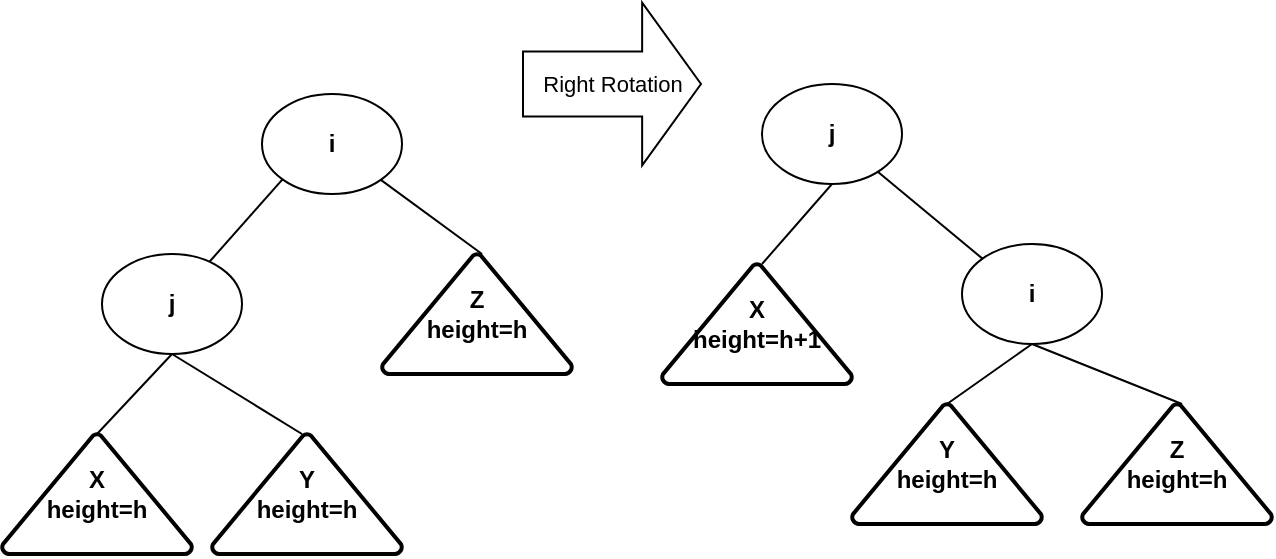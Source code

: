 <mxfile version="17.1.2" type="device"><diagram id="9NNFMv-kOglUXTG_OKC7" name="Page-1"><mxGraphModel dx="920" dy="558" grid="1" gridSize="10" guides="1" tooltips="1" connect="1" arrows="1" fold="1" page="1" pageScale="1" pageWidth="850" pageHeight="1100" math="0" shadow="0"><root><mxCell id="0"/><mxCell id="1" parent="0"/><mxCell id="bGYDSLLVaTJOiGRoICLE-1" value="&lt;b&gt;i&lt;/b&gt;" style="ellipse;whiteSpace=wrap;html=1;" vertex="1" parent="1"><mxGeometry x="160" y="65" width="70" height="50" as="geometry"/></mxCell><mxCell id="bGYDSLLVaTJOiGRoICLE-3" value="&lt;b&gt;j&lt;/b&gt;" style="ellipse;whiteSpace=wrap;html=1;" vertex="1" parent="1"><mxGeometry x="80" y="145" width="70" height="50" as="geometry"/></mxCell><mxCell id="bGYDSLLVaTJOiGRoICLE-7" value="" style="endArrow=none;html=1;rounded=0;entryX=0;entryY=1;entryDx=0;entryDy=0;" edge="1" parent="1" source="bGYDSLLVaTJOiGRoICLE-3" target="bGYDSLLVaTJOiGRoICLE-1"><mxGeometry width="50" height="50" relative="1" as="geometry"><mxPoint x="410" y="275" as="sourcePoint"/><mxPoint x="460" y="225" as="targetPoint"/></mxGeometry></mxCell><mxCell id="bGYDSLLVaTJOiGRoICLE-8" value="" style="endArrow=none;html=1;rounded=0;entryX=0.5;entryY=1;entryDx=0;entryDy=0;exitX=0.5;exitY=0;exitDx=0;exitDy=0;exitPerimeter=0;" edge="1" parent="1" source="bGYDSLLVaTJOiGRoICLE-21" target="bGYDSLLVaTJOiGRoICLE-3"><mxGeometry width="50" height="50" relative="1" as="geometry"><mxPoint x="80" y="235" as="sourcePoint"/><mxPoint x="460" y="225" as="targetPoint"/></mxGeometry></mxCell><mxCell id="bGYDSLLVaTJOiGRoICLE-9" value="" style="endArrow=none;html=1;rounded=0;entryX=0.5;entryY=1;entryDx=0;entryDy=0;exitX=1;exitY=0.5;exitDx=0;exitDy=0;" edge="1" parent="1" target="bGYDSLLVaTJOiGRoICLE-3"><mxGeometry width="50" height="50" relative="1" as="geometry"><mxPoint x="180" y="235" as="sourcePoint"/><mxPoint x="460" y="225" as="targetPoint"/></mxGeometry></mxCell><mxCell id="bGYDSLLVaTJOiGRoICLE-10" value="" style="endArrow=none;html=1;rounded=0;exitX=1;exitY=0.5;exitDx=0;exitDy=0;" edge="1" parent="1" target="bGYDSLLVaTJOiGRoICLE-1"><mxGeometry width="50" height="50" relative="1" as="geometry"><mxPoint x="270" y="145" as="sourcePoint"/><mxPoint x="460" y="225" as="targetPoint"/></mxGeometry></mxCell><mxCell id="bGYDSLLVaTJOiGRoICLE-11" value="&lt;b&gt;i&lt;/b&gt;" style="ellipse;whiteSpace=wrap;html=1;" vertex="1" parent="1"><mxGeometry x="510" y="140" width="70" height="50" as="geometry"/></mxCell><mxCell id="bGYDSLLVaTJOiGRoICLE-12" value="&lt;b&gt;j&lt;/b&gt;" style="ellipse;whiteSpace=wrap;html=1;" vertex="1" parent="1"><mxGeometry x="410" y="60" width="70" height="50" as="geometry"/></mxCell><mxCell id="bGYDSLLVaTJOiGRoICLE-16" value="" style="endArrow=none;html=1;rounded=0;entryX=0;entryY=0;entryDx=0;entryDy=0;" edge="1" parent="1" source="bGYDSLLVaTJOiGRoICLE-12" target="bGYDSLLVaTJOiGRoICLE-11"><mxGeometry width="50" height="50" relative="1" as="geometry"><mxPoint x="740" y="190" as="sourcePoint"/><mxPoint x="790" y="140" as="targetPoint"/></mxGeometry></mxCell><mxCell id="bGYDSLLVaTJOiGRoICLE-17" value="" style="endArrow=none;html=1;rounded=0;entryX=0.5;entryY=1;entryDx=0;entryDy=0;exitX=1;exitY=0.5;exitDx=0;exitDy=0;" edge="1" parent="1" target="bGYDSLLVaTJOiGRoICLE-12"><mxGeometry width="50" height="50" relative="1" as="geometry"><mxPoint x="410" y="150" as="sourcePoint"/><mxPoint x="790" y="140" as="targetPoint"/></mxGeometry></mxCell><mxCell id="bGYDSLLVaTJOiGRoICLE-19" value="" style="endArrow=none;html=1;rounded=0;exitX=1;exitY=0.5;exitDx=0;exitDy=0;entryX=0.5;entryY=1;entryDx=0;entryDy=0;" edge="1" parent="1" target="bGYDSLLVaTJOiGRoICLE-11"><mxGeometry width="50" height="50" relative="1" as="geometry"><mxPoint x="620" y="220" as="sourcePoint"/><mxPoint x="810" y="300" as="targetPoint"/></mxGeometry></mxCell><mxCell id="bGYDSLLVaTJOiGRoICLE-20" value="" style="endArrow=none;html=1;rounded=0;entryX=0.5;entryY=1;entryDx=0;entryDy=0;exitX=0.5;exitY=0;exitDx=0;exitDy=0;exitPerimeter=0;" edge="1" parent="1" source="bGYDSLLVaTJOiGRoICLE-25" target="bGYDSLLVaTJOiGRoICLE-11"><mxGeometry width="50" height="50" relative="1" as="geometry"><mxPoint x="510" y="220" as="sourcePoint"/><mxPoint x="400" y="140" as="targetPoint"/></mxGeometry></mxCell><mxCell id="bGYDSLLVaTJOiGRoICLE-21" value="&lt;b&gt;X&lt;br&gt;height=h&lt;/b&gt;" style="strokeWidth=2;html=1;shape=mxgraph.flowchart.extract_or_measurement;whiteSpace=wrap;" vertex="1" parent="1"><mxGeometry x="30" y="235" width="95" height="60" as="geometry"/></mxCell><mxCell id="bGYDSLLVaTJOiGRoICLE-22" value="&lt;b&gt;Y&lt;br&gt;height=h&lt;/b&gt;" style="strokeWidth=2;html=1;shape=mxgraph.flowchart.extract_or_measurement;whiteSpace=wrap;" vertex="1" parent="1"><mxGeometry x="135" y="235" width="95" height="60" as="geometry"/></mxCell><mxCell id="bGYDSLLVaTJOiGRoICLE-23" value="&lt;b&gt;Z&lt;br&gt;height=h&lt;/b&gt;" style="strokeWidth=2;html=1;shape=mxgraph.flowchart.extract_or_measurement;whiteSpace=wrap;" vertex="1" parent="1"><mxGeometry x="220" y="145" width="95" height="60" as="geometry"/></mxCell><mxCell id="bGYDSLLVaTJOiGRoICLE-24" value="&lt;b&gt;X&lt;br&gt;height=h+1&lt;/b&gt;" style="strokeWidth=2;html=1;shape=mxgraph.flowchart.extract_or_measurement;whiteSpace=wrap;" vertex="1" parent="1"><mxGeometry x="360" y="150" width="95" height="60" as="geometry"/></mxCell><mxCell id="bGYDSLLVaTJOiGRoICLE-25" value="&lt;b&gt;Y&lt;br&gt;height=h&lt;/b&gt;" style="strokeWidth=2;html=1;shape=mxgraph.flowchart.extract_or_measurement;whiteSpace=wrap;" vertex="1" parent="1"><mxGeometry x="455" y="220" width="95" height="60" as="geometry"/></mxCell><mxCell id="bGYDSLLVaTJOiGRoICLE-26" value="&lt;b&gt;Z&lt;br&gt;height=h&lt;/b&gt;" style="strokeWidth=2;html=1;shape=mxgraph.flowchart.extract_or_measurement;whiteSpace=wrap;" vertex="1" parent="1"><mxGeometry x="570" y="220" width="95" height="60" as="geometry"/></mxCell><mxCell id="bGYDSLLVaTJOiGRoICLE-27" value="Right Rotation" style="shape=flexArrow;endArrow=classic;html=1;rounded=0;endWidth=48;endSize=9.476;width=32.381;" edge="1" parent="1"><mxGeometry width="50" height="50" relative="1" as="geometry"><mxPoint x="290" y="60" as="sourcePoint"/><mxPoint x="380" y="60" as="targetPoint"/></mxGeometry></mxCell></root></mxGraphModel></diagram></mxfile>